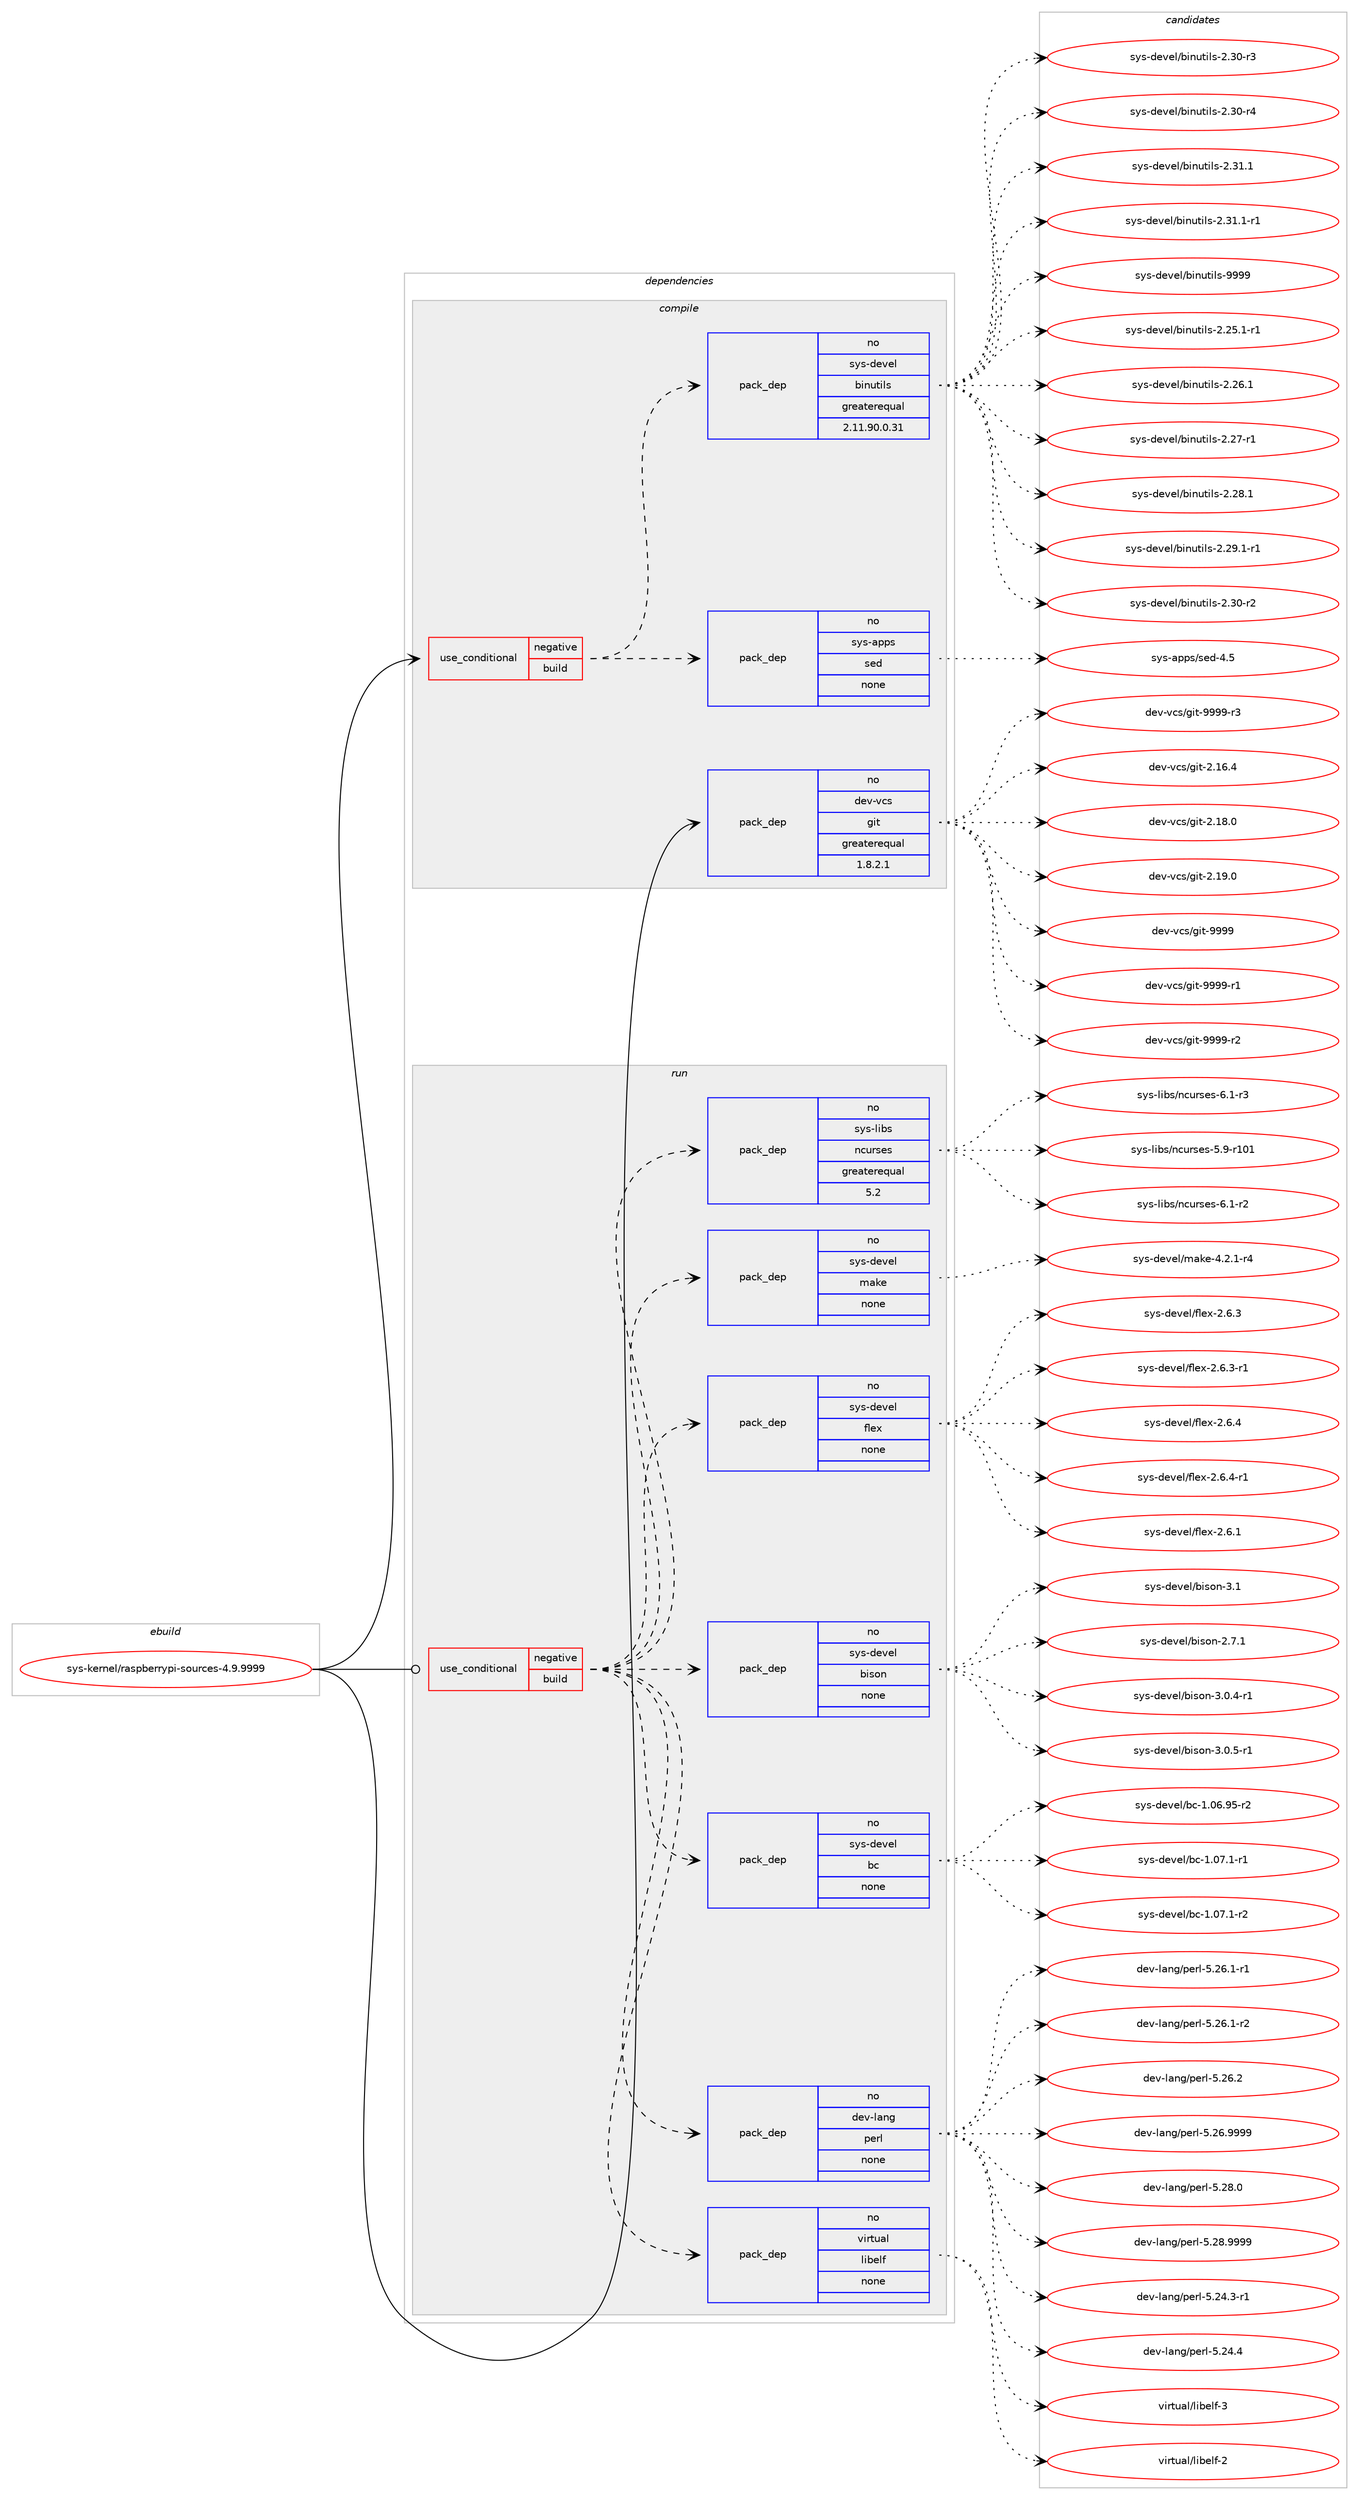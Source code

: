 digraph prolog {

# *************
# Graph options
# *************

newrank=true;
concentrate=true;
compound=true;
graph [rankdir=LR,fontname=Helvetica,fontsize=10,ranksep=1.5];#, ranksep=2.5, nodesep=0.2];
edge  [arrowhead=vee];
node  [fontname=Helvetica,fontsize=10];

# **********
# The ebuild
# **********

subgraph cluster_leftcol {
color=gray;
rank=same;
label=<<i>ebuild</i>>;
id [label="sys-kernel/raspberrypi-sources-4.9.9999", color=red, width=4, href="../sys-kernel/raspberrypi-sources-4.9.9999.svg"];
}

# ****************
# The dependencies
# ****************

subgraph cluster_midcol {
color=gray;
label=<<i>dependencies</i>>;
subgraph cluster_compile {
fillcolor="#eeeeee";
style=filled;
label=<<i>compile</i>>;
subgraph cond3344 {
dependency16657 [label=<<TABLE BORDER="0" CELLBORDER="1" CELLSPACING="0" CELLPADDING="4"><TR><TD ROWSPAN="3" CELLPADDING="10">use_conditional</TD></TR><TR><TD>negative</TD></TR><TR><TD>build</TD></TR></TABLE>>, shape=none, color=red];
subgraph pack13006 {
dependency16658 [label=<<TABLE BORDER="0" CELLBORDER="1" CELLSPACING="0" CELLPADDING="4" WIDTH="220"><TR><TD ROWSPAN="6" CELLPADDING="30">pack_dep</TD></TR><TR><TD WIDTH="110">no</TD></TR><TR><TD>sys-apps</TD></TR><TR><TD>sed</TD></TR><TR><TD>none</TD></TR><TR><TD></TD></TR></TABLE>>, shape=none, color=blue];
}
dependency16657:e -> dependency16658:w [weight=20,style="dashed",arrowhead="vee"];
subgraph pack13007 {
dependency16659 [label=<<TABLE BORDER="0" CELLBORDER="1" CELLSPACING="0" CELLPADDING="4" WIDTH="220"><TR><TD ROWSPAN="6" CELLPADDING="30">pack_dep</TD></TR><TR><TD WIDTH="110">no</TD></TR><TR><TD>sys-devel</TD></TR><TR><TD>binutils</TD></TR><TR><TD>greaterequal</TD></TR><TR><TD>2.11.90.0.31</TD></TR></TABLE>>, shape=none, color=blue];
}
dependency16657:e -> dependency16659:w [weight=20,style="dashed",arrowhead="vee"];
}
id:e -> dependency16657:w [weight=20,style="solid",arrowhead="vee"];
subgraph pack13008 {
dependency16660 [label=<<TABLE BORDER="0" CELLBORDER="1" CELLSPACING="0" CELLPADDING="4" WIDTH="220"><TR><TD ROWSPAN="6" CELLPADDING="30">pack_dep</TD></TR><TR><TD WIDTH="110">no</TD></TR><TR><TD>dev-vcs</TD></TR><TR><TD>git</TD></TR><TR><TD>greaterequal</TD></TR><TR><TD>1.8.2.1</TD></TR></TABLE>>, shape=none, color=blue];
}
id:e -> dependency16660:w [weight=20,style="solid",arrowhead="vee"];
}
subgraph cluster_compileandrun {
fillcolor="#eeeeee";
style=filled;
label=<<i>compile and run</i>>;
}
subgraph cluster_run {
fillcolor="#eeeeee";
style=filled;
label=<<i>run</i>>;
subgraph cond3345 {
dependency16661 [label=<<TABLE BORDER="0" CELLBORDER="1" CELLSPACING="0" CELLPADDING="4"><TR><TD ROWSPAN="3" CELLPADDING="10">use_conditional</TD></TR><TR><TD>negative</TD></TR><TR><TD>build</TD></TR></TABLE>>, shape=none, color=red];
subgraph pack13009 {
dependency16662 [label=<<TABLE BORDER="0" CELLBORDER="1" CELLSPACING="0" CELLPADDING="4" WIDTH="220"><TR><TD ROWSPAN="6" CELLPADDING="30">pack_dep</TD></TR><TR><TD WIDTH="110">no</TD></TR><TR><TD>dev-lang</TD></TR><TR><TD>perl</TD></TR><TR><TD>none</TD></TR><TR><TD></TD></TR></TABLE>>, shape=none, color=blue];
}
dependency16661:e -> dependency16662:w [weight=20,style="dashed",arrowhead="vee"];
subgraph pack13010 {
dependency16663 [label=<<TABLE BORDER="0" CELLBORDER="1" CELLSPACING="0" CELLPADDING="4" WIDTH="220"><TR><TD ROWSPAN="6" CELLPADDING="30">pack_dep</TD></TR><TR><TD WIDTH="110">no</TD></TR><TR><TD>sys-devel</TD></TR><TR><TD>bc</TD></TR><TR><TD>none</TD></TR><TR><TD></TD></TR></TABLE>>, shape=none, color=blue];
}
dependency16661:e -> dependency16663:w [weight=20,style="dashed",arrowhead="vee"];
subgraph pack13011 {
dependency16664 [label=<<TABLE BORDER="0" CELLBORDER="1" CELLSPACING="0" CELLPADDING="4" WIDTH="220"><TR><TD ROWSPAN="6" CELLPADDING="30">pack_dep</TD></TR><TR><TD WIDTH="110">no</TD></TR><TR><TD>sys-devel</TD></TR><TR><TD>bison</TD></TR><TR><TD>none</TD></TR><TR><TD></TD></TR></TABLE>>, shape=none, color=blue];
}
dependency16661:e -> dependency16664:w [weight=20,style="dashed",arrowhead="vee"];
subgraph pack13012 {
dependency16665 [label=<<TABLE BORDER="0" CELLBORDER="1" CELLSPACING="0" CELLPADDING="4" WIDTH="220"><TR><TD ROWSPAN="6" CELLPADDING="30">pack_dep</TD></TR><TR><TD WIDTH="110">no</TD></TR><TR><TD>sys-devel</TD></TR><TR><TD>flex</TD></TR><TR><TD>none</TD></TR><TR><TD></TD></TR></TABLE>>, shape=none, color=blue];
}
dependency16661:e -> dependency16665:w [weight=20,style="dashed",arrowhead="vee"];
subgraph pack13013 {
dependency16666 [label=<<TABLE BORDER="0" CELLBORDER="1" CELLSPACING="0" CELLPADDING="4" WIDTH="220"><TR><TD ROWSPAN="6" CELLPADDING="30">pack_dep</TD></TR><TR><TD WIDTH="110">no</TD></TR><TR><TD>sys-devel</TD></TR><TR><TD>make</TD></TR><TR><TD>none</TD></TR><TR><TD></TD></TR></TABLE>>, shape=none, color=blue];
}
dependency16661:e -> dependency16666:w [weight=20,style="dashed",arrowhead="vee"];
subgraph pack13014 {
dependency16667 [label=<<TABLE BORDER="0" CELLBORDER="1" CELLSPACING="0" CELLPADDING="4" WIDTH="220"><TR><TD ROWSPAN="6" CELLPADDING="30">pack_dep</TD></TR><TR><TD WIDTH="110">no</TD></TR><TR><TD>sys-libs</TD></TR><TR><TD>ncurses</TD></TR><TR><TD>greaterequal</TD></TR><TR><TD>5.2</TD></TR></TABLE>>, shape=none, color=blue];
}
dependency16661:e -> dependency16667:w [weight=20,style="dashed",arrowhead="vee"];
subgraph pack13015 {
dependency16668 [label=<<TABLE BORDER="0" CELLBORDER="1" CELLSPACING="0" CELLPADDING="4" WIDTH="220"><TR><TD ROWSPAN="6" CELLPADDING="30">pack_dep</TD></TR><TR><TD WIDTH="110">no</TD></TR><TR><TD>virtual</TD></TR><TR><TD>libelf</TD></TR><TR><TD>none</TD></TR><TR><TD></TD></TR></TABLE>>, shape=none, color=blue];
}
dependency16661:e -> dependency16668:w [weight=20,style="dashed",arrowhead="vee"];
}
id:e -> dependency16661:w [weight=20,style="solid",arrowhead="odot"];
}
}

# **************
# The candidates
# **************

subgraph cluster_choices {
rank=same;
color=gray;
label=<<i>candidates</i>>;

subgraph choice13006 {
color=black;
nodesep=1;
choice11512111545971121121154711510110045524653 [label="sys-apps/sed-4.5", color=red, width=4,href="../sys-apps/sed-4.5.svg"];
dependency16658:e -> choice11512111545971121121154711510110045524653:w [style=dotted,weight="100"];
}
subgraph choice13007 {
color=black;
nodesep=1;
choice115121115451001011181011084798105110117116105108115455046505346494511449 [label="sys-devel/binutils-2.25.1-r1", color=red, width=4,href="../sys-devel/binutils-2.25.1-r1.svg"];
choice11512111545100101118101108479810511011711610510811545504650544649 [label="sys-devel/binutils-2.26.1", color=red, width=4,href="../sys-devel/binutils-2.26.1.svg"];
choice11512111545100101118101108479810511011711610510811545504650554511449 [label="sys-devel/binutils-2.27-r1", color=red, width=4,href="../sys-devel/binutils-2.27-r1.svg"];
choice11512111545100101118101108479810511011711610510811545504650564649 [label="sys-devel/binutils-2.28.1", color=red, width=4,href="../sys-devel/binutils-2.28.1.svg"];
choice115121115451001011181011084798105110117116105108115455046505746494511449 [label="sys-devel/binutils-2.29.1-r1", color=red, width=4,href="../sys-devel/binutils-2.29.1-r1.svg"];
choice11512111545100101118101108479810511011711610510811545504651484511450 [label="sys-devel/binutils-2.30-r2", color=red, width=4,href="../sys-devel/binutils-2.30-r2.svg"];
choice11512111545100101118101108479810511011711610510811545504651484511451 [label="sys-devel/binutils-2.30-r3", color=red, width=4,href="../sys-devel/binutils-2.30-r3.svg"];
choice11512111545100101118101108479810511011711610510811545504651484511452 [label="sys-devel/binutils-2.30-r4", color=red, width=4,href="../sys-devel/binutils-2.30-r4.svg"];
choice11512111545100101118101108479810511011711610510811545504651494649 [label="sys-devel/binutils-2.31.1", color=red, width=4,href="../sys-devel/binutils-2.31.1.svg"];
choice115121115451001011181011084798105110117116105108115455046514946494511449 [label="sys-devel/binutils-2.31.1-r1", color=red, width=4,href="../sys-devel/binutils-2.31.1-r1.svg"];
choice1151211154510010111810110847981051101171161051081154557575757 [label="sys-devel/binutils-9999", color=red, width=4,href="../sys-devel/binutils-9999.svg"];
dependency16659:e -> choice115121115451001011181011084798105110117116105108115455046505346494511449:w [style=dotted,weight="100"];
dependency16659:e -> choice11512111545100101118101108479810511011711610510811545504650544649:w [style=dotted,weight="100"];
dependency16659:e -> choice11512111545100101118101108479810511011711610510811545504650554511449:w [style=dotted,weight="100"];
dependency16659:e -> choice11512111545100101118101108479810511011711610510811545504650564649:w [style=dotted,weight="100"];
dependency16659:e -> choice115121115451001011181011084798105110117116105108115455046505746494511449:w [style=dotted,weight="100"];
dependency16659:e -> choice11512111545100101118101108479810511011711610510811545504651484511450:w [style=dotted,weight="100"];
dependency16659:e -> choice11512111545100101118101108479810511011711610510811545504651484511451:w [style=dotted,weight="100"];
dependency16659:e -> choice11512111545100101118101108479810511011711610510811545504651484511452:w [style=dotted,weight="100"];
dependency16659:e -> choice11512111545100101118101108479810511011711610510811545504651494649:w [style=dotted,weight="100"];
dependency16659:e -> choice115121115451001011181011084798105110117116105108115455046514946494511449:w [style=dotted,weight="100"];
dependency16659:e -> choice1151211154510010111810110847981051101171161051081154557575757:w [style=dotted,weight="100"];
}
subgraph choice13008 {
color=black;
nodesep=1;
choice10010111845118991154710310511645504649544652 [label="dev-vcs/git-2.16.4", color=red, width=4,href="../dev-vcs/git-2.16.4.svg"];
choice10010111845118991154710310511645504649564648 [label="dev-vcs/git-2.18.0", color=red, width=4,href="../dev-vcs/git-2.18.0.svg"];
choice10010111845118991154710310511645504649574648 [label="dev-vcs/git-2.19.0", color=red, width=4,href="../dev-vcs/git-2.19.0.svg"];
choice1001011184511899115471031051164557575757 [label="dev-vcs/git-9999", color=red, width=4,href="../dev-vcs/git-9999.svg"];
choice10010111845118991154710310511645575757574511449 [label="dev-vcs/git-9999-r1", color=red, width=4,href="../dev-vcs/git-9999-r1.svg"];
choice10010111845118991154710310511645575757574511450 [label="dev-vcs/git-9999-r2", color=red, width=4,href="../dev-vcs/git-9999-r2.svg"];
choice10010111845118991154710310511645575757574511451 [label="dev-vcs/git-9999-r3", color=red, width=4,href="../dev-vcs/git-9999-r3.svg"];
dependency16660:e -> choice10010111845118991154710310511645504649544652:w [style=dotted,weight="100"];
dependency16660:e -> choice10010111845118991154710310511645504649564648:w [style=dotted,weight="100"];
dependency16660:e -> choice10010111845118991154710310511645504649574648:w [style=dotted,weight="100"];
dependency16660:e -> choice1001011184511899115471031051164557575757:w [style=dotted,weight="100"];
dependency16660:e -> choice10010111845118991154710310511645575757574511449:w [style=dotted,weight="100"];
dependency16660:e -> choice10010111845118991154710310511645575757574511450:w [style=dotted,weight="100"];
dependency16660:e -> choice10010111845118991154710310511645575757574511451:w [style=dotted,weight="100"];
}
subgraph choice13009 {
color=black;
nodesep=1;
choice100101118451089711010347112101114108455346505246514511449 [label="dev-lang/perl-5.24.3-r1", color=red, width=4,href="../dev-lang/perl-5.24.3-r1.svg"];
choice10010111845108971101034711210111410845534650524652 [label="dev-lang/perl-5.24.4", color=red, width=4,href="../dev-lang/perl-5.24.4.svg"];
choice100101118451089711010347112101114108455346505446494511449 [label="dev-lang/perl-5.26.1-r1", color=red, width=4,href="../dev-lang/perl-5.26.1-r1.svg"];
choice100101118451089711010347112101114108455346505446494511450 [label="dev-lang/perl-5.26.1-r2", color=red, width=4,href="../dev-lang/perl-5.26.1-r2.svg"];
choice10010111845108971101034711210111410845534650544650 [label="dev-lang/perl-5.26.2", color=red, width=4,href="../dev-lang/perl-5.26.2.svg"];
choice10010111845108971101034711210111410845534650544657575757 [label="dev-lang/perl-5.26.9999", color=red, width=4,href="../dev-lang/perl-5.26.9999.svg"];
choice10010111845108971101034711210111410845534650564648 [label="dev-lang/perl-5.28.0", color=red, width=4,href="../dev-lang/perl-5.28.0.svg"];
choice10010111845108971101034711210111410845534650564657575757 [label="dev-lang/perl-5.28.9999", color=red, width=4,href="../dev-lang/perl-5.28.9999.svg"];
dependency16662:e -> choice100101118451089711010347112101114108455346505246514511449:w [style=dotted,weight="100"];
dependency16662:e -> choice10010111845108971101034711210111410845534650524652:w [style=dotted,weight="100"];
dependency16662:e -> choice100101118451089711010347112101114108455346505446494511449:w [style=dotted,weight="100"];
dependency16662:e -> choice100101118451089711010347112101114108455346505446494511450:w [style=dotted,weight="100"];
dependency16662:e -> choice10010111845108971101034711210111410845534650544650:w [style=dotted,weight="100"];
dependency16662:e -> choice10010111845108971101034711210111410845534650544657575757:w [style=dotted,weight="100"];
dependency16662:e -> choice10010111845108971101034711210111410845534650564648:w [style=dotted,weight="100"];
dependency16662:e -> choice10010111845108971101034711210111410845534650564657575757:w [style=dotted,weight="100"];
}
subgraph choice13010 {
color=black;
nodesep=1;
choice1151211154510010111810110847989945494648544657534511450 [label="sys-devel/bc-1.06.95-r2", color=red, width=4,href="../sys-devel/bc-1.06.95-r2.svg"];
choice11512111545100101118101108479899454946485546494511449 [label="sys-devel/bc-1.07.1-r1", color=red, width=4,href="../sys-devel/bc-1.07.1-r1.svg"];
choice11512111545100101118101108479899454946485546494511450 [label="sys-devel/bc-1.07.1-r2", color=red, width=4,href="../sys-devel/bc-1.07.1-r2.svg"];
dependency16663:e -> choice1151211154510010111810110847989945494648544657534511450:w [style=dotted,weight="100"];
dependency16663:e -> choice11512111545100101118101108479899454946485546494511449:w [style=dotted,weight="100"];
dependency16663:e -> choice11512111545100101118101108479899454946485546494511450:w [style=dotted,weight="100"];
}
subgraph choice13011 {
color=black;
nodesep=1;
choice115121115451001011181011084798105115111110455046554649 [label="sys-devel/bison-2.7.1", color=red, width=4,href="../sys-devel/bison-2.7.1.svg"];
choice1151211154510010111810110847981051151111104551464846524511449 [label="sys-devel/bison-3.0.4-r1", color=red, width=4,href="../sys-devel/bison-3.0.4-r1.svg"];
choice1151211154510010111810110847981051151111104551464846534511449 [label="sys-devel/bison-3.0.5-r1", color=red, width=4,href="../sys-devel/bison-3.0.5-r1.svg"];
choice11512111545100101118101108479810511511111045514649 [label="sys-devel/bison-3.1", color=red, width=4,href="../sys-devel/bison-3.1.svg"];
dependency16664:e -> choice115121115451001011181011084798105115111110455046554649:w [style=dotted,weight="100"];
dependency16664:e -> choice1151211154510010111810110847981051151111104551464846524511449:w [style=dotted,weight="100"];
dependency16664:e -> choice1151211154510010111810110847981051151111104551464846534511449:w [style=dotted,weight="100"];
dependency16664:e -> choice11512111545100101118101108479810511511111045514649:w [style=dotted,weight="100"];
}
subgraph choice13012 {
color=black;
nodesep=1;
choice1151211154510010111810110847102108101120455046544649 [label="sys-devel/flex-2.6.1", color=red, width=4,href="../sys-devel/flex-2.6.1.svg"];
choice1151211154510010111810110847102108101120455046544651 [label="sys-devel/flex-2.6.3", color=red, width=4,href="../sys-devel/flex-2.6.3.svg"];
choice11512111545100101118101108471021081011204550465446514511449 [label="sys-devel/flex-2.6.3-r1", color=red, width=4,href="../sys-devel/flex-2.6.3-r1.svg"];
choice1151211154510010111810110847102108101120455046544652 [label="sys-devel/flex-2.6.4", color=red, width=4,href="../sys-devel/flex-2.6.4.svg"];
choice11512111545100101118101108471021081011204550465446524511449 [label="sys-devel/flex-2.6.4-r1", color=red, width=4,href="../sys-devel/flex-2.6.4-r1.svg"];
dependency16665:e -> choice1151211154510010111810110847102108101120455046544649:w [style=dotted,weight="100"];
dependency16665:e -> choice1151211154510010111810110847102108101120455046544651:w [style=dotted,weight="100"];
dependency16665:e -> choice11512111545100101118101108471021081011204550465446514511449:w [style=dotted,weight="100"];
dependency16665:e -> choice1151211154510010111810110847102108101120455046544652:w [style=dotted,weight="100"];
dependency16665:e -> choice11512111545100101118101108471021081011204550465446524511449:w [style=dotted,weight="100"];
}
subgraph choice13013 {
color=black;
nodesep=1;
choice1151211154510010111810110847109971071014552465046494511452 [label="sys-devel/make-4.2.1-r4", color=red, width=4,href="../sys-devel/make-4.2.1-r4.svg"];
dependency16666:e -> choice1151211154510010111810110847109971071014552465046494511452:w [style=dotted,weight="100"];
}
subgraph choice13014 {
color=black;
nodesep=1;
choice115121115451081059811547110991171141151011154553465745114494849 [label="sys-libs/ncurses-5.9-r101", color=red, width=4,href="../sys-libs/ncurses-5.9-r101.svg"];
choice11512111545108105981154711099117114115101115455446494511450 [label="sys-libs/ncurses-6.1-r2", color=red, width=4,href="../sys-libs/ncurses-6.1-r2.svg"];
choice11512111545108105981154711099117114115101115455446494511451 [label="sys-libs/ncurses-6.1-r3", color=red, width=4,href="../sys-libs/ncurses-6.1-r3.svg"];
dependency16667:e -> choice115121115451081059811547110991171141151011154553465745114494849:w [style=dotted,weight="100"];
dependency16667:e -> choice11512111545108105981154711099117114115101115455446494511450:w [style=dotted,weight="100"];
dependency16667:e -> choice11512111545108105981154711099117114115101115455446494511451:w [style=dotted,weight="100"];
}
subgraph choice13015 {
color=black;
nodesep=1;
choice1181051141161179710847108105981011081024550 [label="virtual/libelf-2", color=red, width=4,href="../virtual/libelf-2.svg"];
choice1181051141161179710847108105981011081024551 [label="virtual/libelf-3", color=red, width=4,href="../virtual/libelf-3.svg"];
dependency16668:e -> choice1181051141161179710847108105981011081024550:w [style=dotted,weight="100"];
dependency16668:e -> choice1181051141161179710847108105981011081024551:w [style=dotted,weight="100"];
}
}

}
